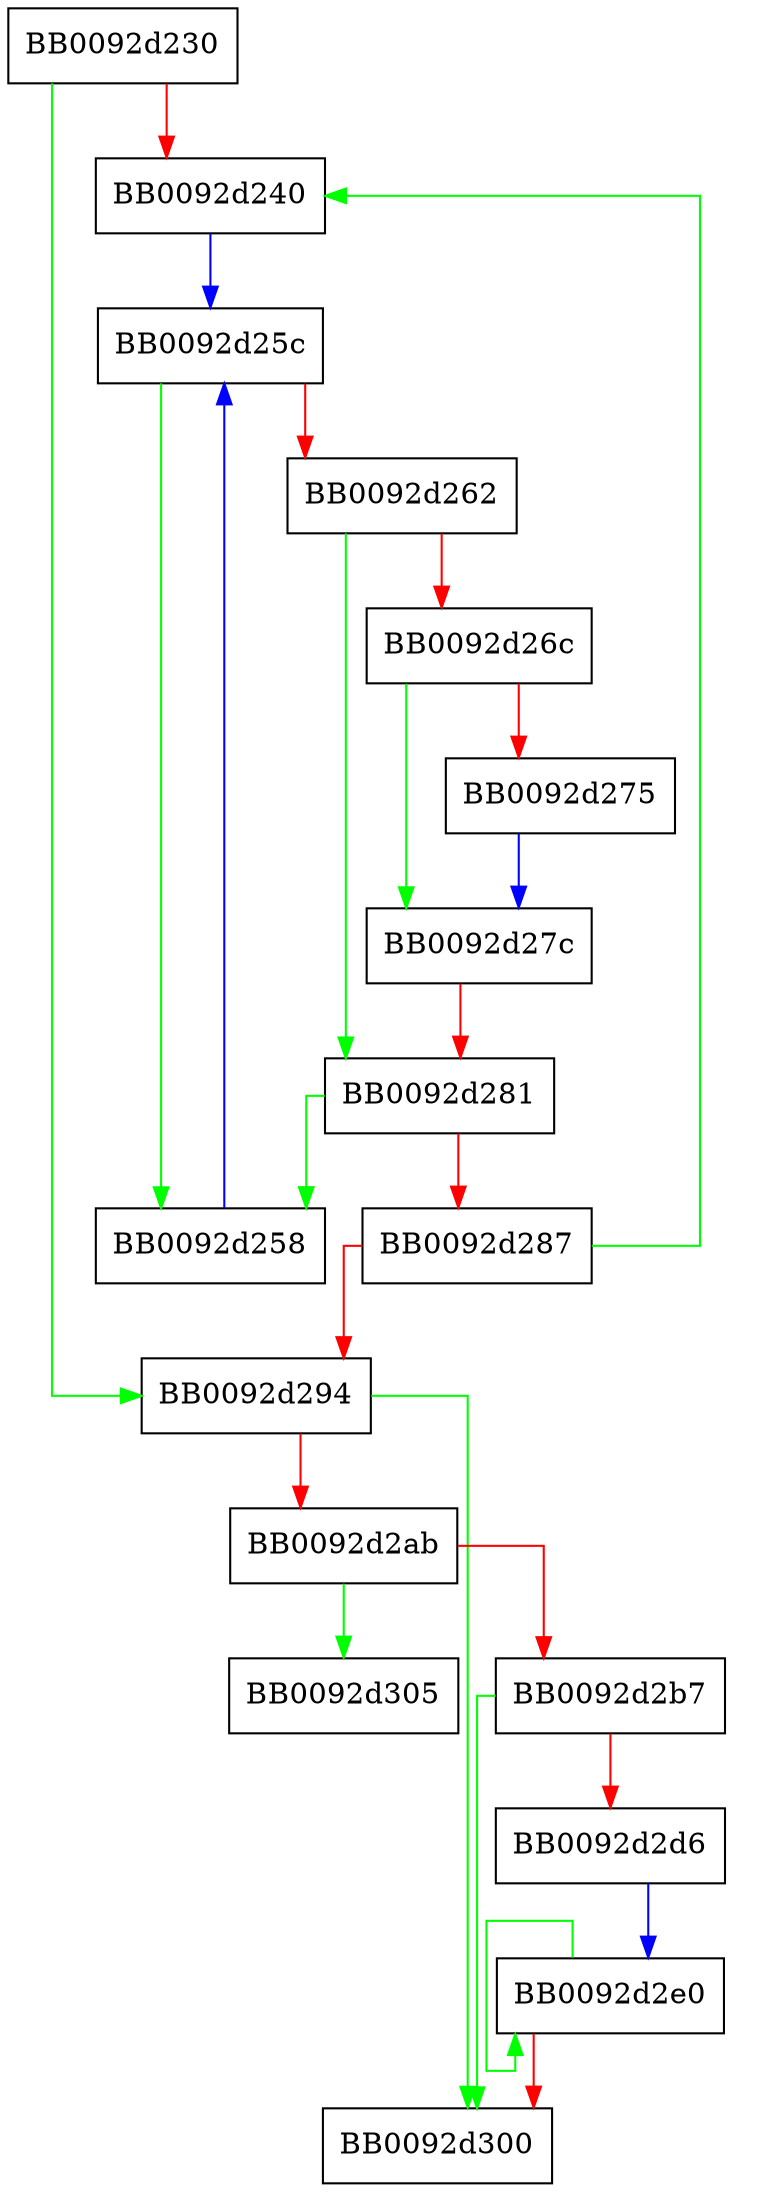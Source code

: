 digraph _nl_archive_subfreeres {
  node [shape="box"];
  graph [splines=ortho];
  BB0092d230 -> BB0092d294 [color="green"];
  BB0092d230 -> BB0092d240 [color="red"];
  BB0092d240 -> BB0092d25c [color="blue"];
  BB0092d258 -> BB0092d25c [color="blue"];
  BB0092d25c -> BB0092d258 [color="green"];
  BB0092d25c -> BB0092d262 [color="red"];
  BB0092d262 -> BB0092d281 [color="green"];
  BB0092d262 -> BB0092d26c [color="red"];
  BB0092d26c -> BB0092d27c [color="green"];
  BB0092d26c -> BB0092d275 [color="red"];
  BB0092d275 -> BB0092d27c [color="blue"];
  BB0092d27c -> BB0092d281 [color="red"];
  BB0092d281 -> BB0092d258 [color="green"];
  BB0092d281 -> BB0092d287 [color="red"];
  BB0092d287 -> BB0092d240 [color="green"];
  BB0092d287 -> BB0092d294 [color="red"];
  BB0092d294 -> BB0092d300 [color="green"];
  BB0092d294 -> BB0092d2ab [color="red"];
  BB0092d2ab -> BB0092d305 [color="green"];
  BB0092d2ab -> BB0092d2b7 [color="red"];
  BB0092d2b7 -> BB0092d300 [color="green"];
  BB0092d2b7 -> BB0092d2d6 [color="red"];
  BB0092d2d6 -> BB0092d2e0 [color="blue"];
  BB0092d2e0 -> BB0092d2e0 [color="green"];
  BB0092d2e0 -> BB0092d300 [color="red"];
}